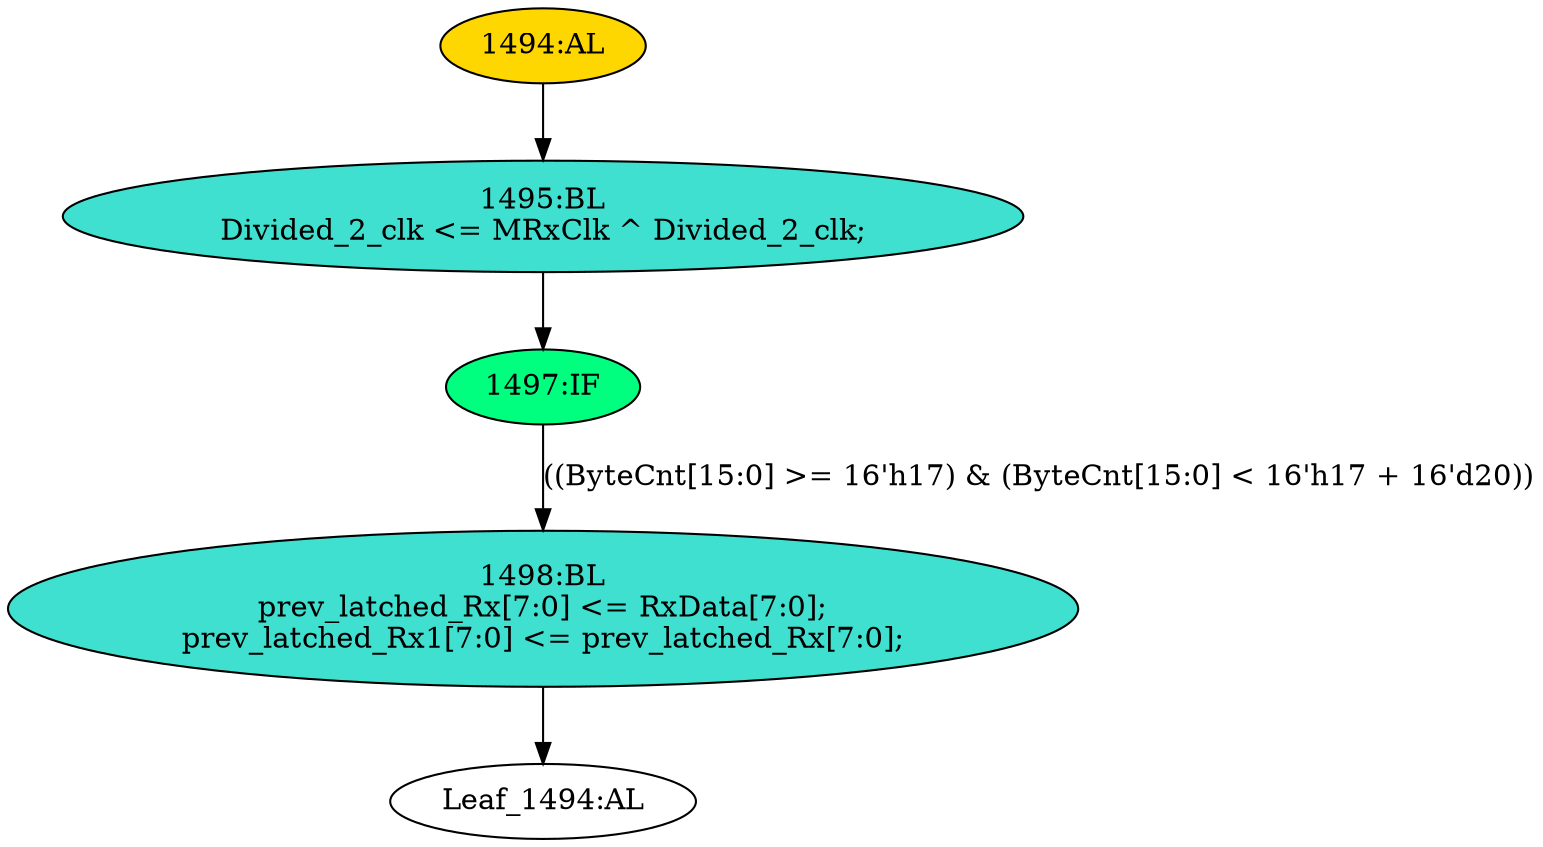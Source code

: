 strict digraph "" {
	node [label="\N"];
	"1495:BL"	 [ast="<pyverilog.vparser.ast.Block object at 0x7fb430335f90>",
		fillcolor=turquoise,
		label="1495:BL
Divided_2_clk <= MRxClk ^ Divided_2_clk;",
		statements="[<pyverilog.vparser.ast.NonblockingSubstitution object at 0x7fb430335c90>]",
		style=filled,
		typ=Block];
	"1497:IF"	 [ast="<pyverilog.vparser.ast.IfStatement object at 0x7fb430335fd0>",
		fillcolor=springgreen,
		label="1497:IF",
		statements="[]",
		style=filled,
		typ=IfStatement];
	"1495:BL" -> "1497:IF"	 [cond="[]",
		lineno=None];
	"1498:BL"	 [ast="<pyverilog.vparser.ast.Block object at 0x7fb43033a0d0>",
		fillcolor=turquoise,
		label="1498:BL
prev_latched_Rx[7:0] <= RxData[7:0];
prev_latched_Rx1[7:0] <= prev_latched_Rx[7:0];",
		statements="[<pyverilog.vparser.ast.NonblockingSubstitution object at 0x7fb43033a110>, <pyverilog.vparser.ast.NonblockingSubstitution object \
at 0x7fb43033a410>]",
		style=filled,
		typ=Block];
	"1497:IF" -> "1498:BL"	 [cond="['ByteCnt', 'ByteCnt']",
		label="((ByteCnt[15:0] >= 16'h17) & (ByteCnt[15:0] < 16'h17 + 16'd20))",
		lineno=1497];
	"Leaf_1494:AL"	 [def_var="['prev_latched_Rx1', 'Divided_2_clk', 'prev_latched_Rx']",
		label="Leaf_1494:AL"];
	"1498:BL" -> "Leaf_1494:AL"	 [cond="[]",
		lineno=None];
	"1494:AL"	 [ast="<pyverilog.vparser.ast.Always object at 0x7fb43033ab50>",
		clk_sens=True,
		fillcolor=gold,
		label="1494:AL",
		sens="['MRxClk']",
		statements="[]",
		style=filled,
		typ=Always,
		use_var="['RxData', 'Divided_2_clk', 'prev_latched_Rx', 'ByteCnt', 'MRxClk']"];
	"1494:AL" -> "1495:BL"	 [cond="[]",
		lineno=None];
}
